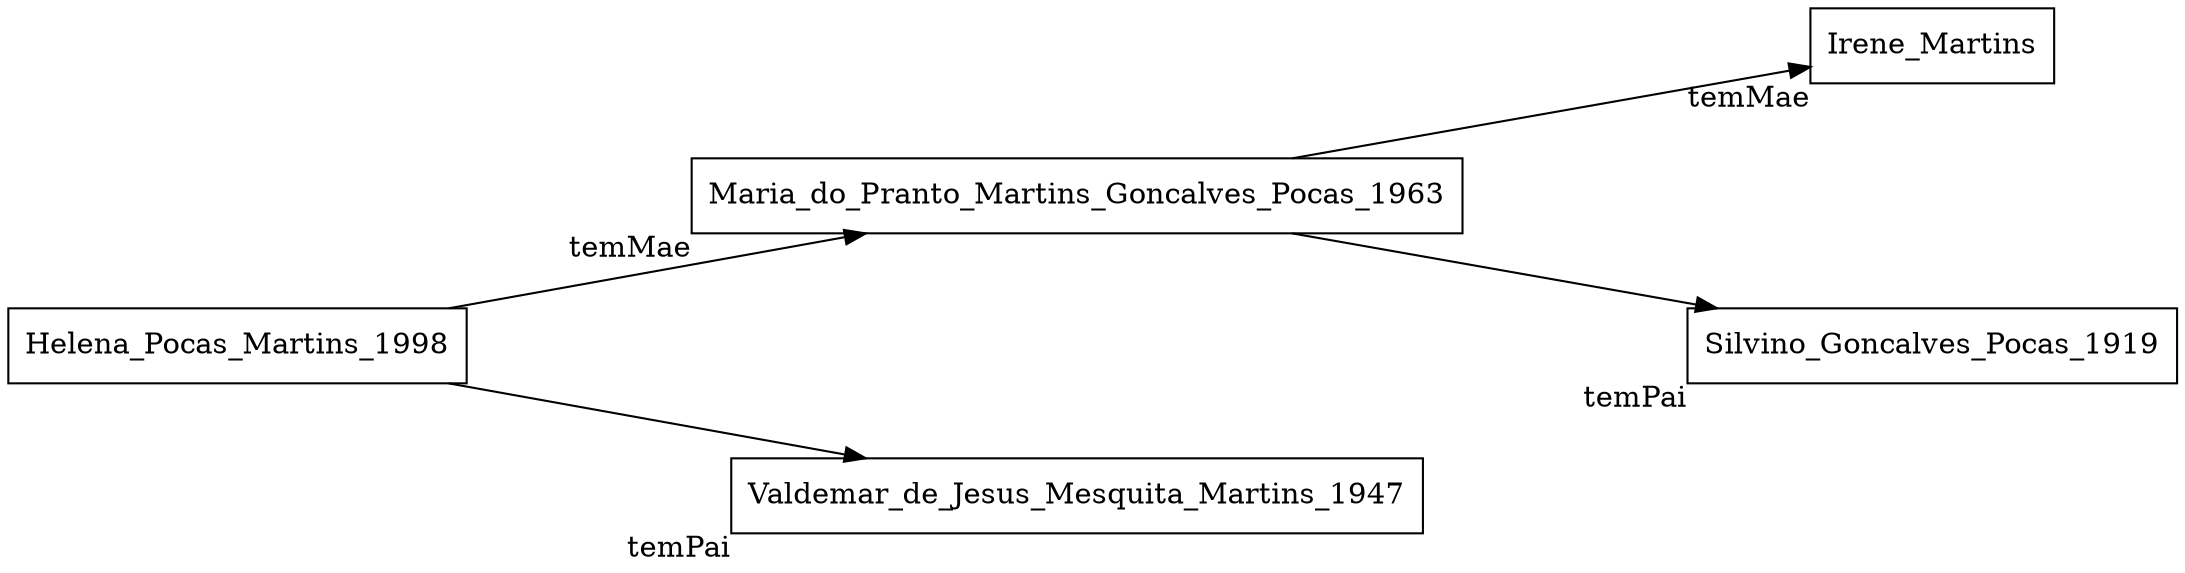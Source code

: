 digraph familytree{
	forcelabels=true
	node [shape=box]
	graph [rankdir="LR",fontname="helvetica", ranksep=1.5, nodesep=1.5, overlap="false", splines="true"]
	size="71,41";
	Helena_Pocas_Martins_1998 -> {Maria_do_Pranto_Martins_Goncalves_Pocas_1963[xlabel="temMae"]
 	Valdemar_de_Jesus_Mesquita_Martins_1947[xlabel="temPai"]};
 	Maria_do_Pranto_Martins_Goncalves_Pocas_1963 -> {Irene_Martins[xlabel="temMae"]
 	Silvino_Goncalves_Pocas_1919[xlabel="temPai"]};

}
